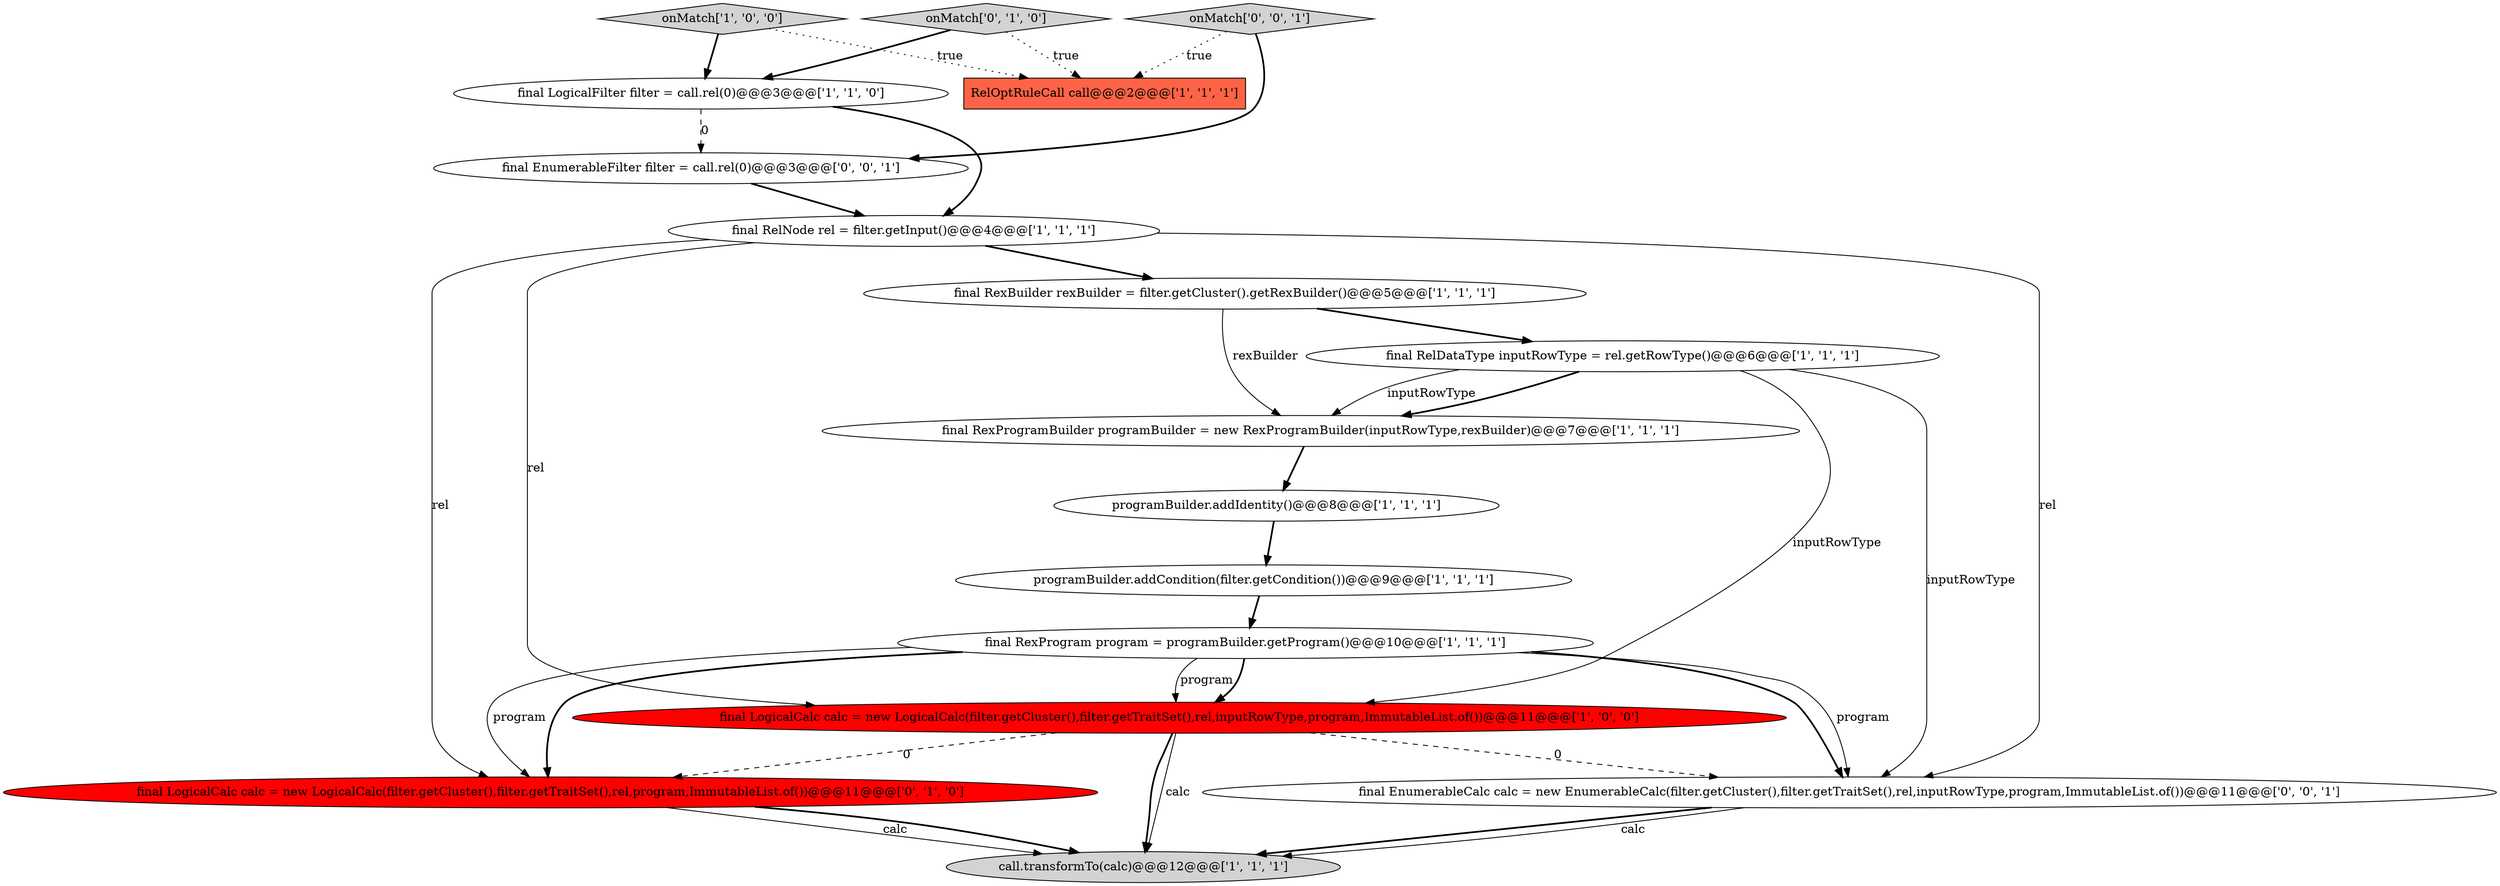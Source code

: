 digraph {
0 [style = filled, label = "programBuilder.addCondition(filter.getCondition())@@@9@@@['1', '1', '1']", fillcolor = white, shape = ellipse image = "AAA0AAABBB1BBB"];
11 [style = filled, label = "final LogicalCalc calc = new LogicalCalc(filter.getCluster(),filter.getTraitSet(),rel,inputRowType,program,ImmutableList.of())@@@11@@@['1', '0', '0']", fillcolor = red, shape = ellipse image = "AAA1AAABBB1BBB"];
15 [style = filled, label = "final EnumerableCalc calc = new EnumerableCalc(filter.getCluster(),filter.getTraitSet(),rel,inputRowType,program,ImmutableList.of())@@@11@@@['0', '0', '1']", fillcolor = white, shape = ellipse image = "AAA0AAABBB3BBB"];
1 [style = filled, label = "final RexProgram program = programBuilder.getProgram()@@@10@@@['1', '1', '1']", fillcolor = white, shape = ellipse image = "AAA0AAABBB1BBB"];
13 [style = filled, label = "final LogicalCalc calc = new LogicalCalc(filter.getCluster(),filter.getTraitSet(),rel,program,ImmutableList.of())@@@11@@@['0', '1', '0']", fillcolor = red, shape = ellipse image = "AAA1AAABBB2BBB"];
4 [style = filled, label = "final RexBuilder rexBuilder = filter.getCluster().getRexBuilder()@@@5@@@['1', '1', '1']", fillcolor = white, shape = ellipse image = "AAA0AAABBB1BBB"];
3 [style = filled, label = "final LogicalFilter filter = call.rel(0)@@@3@@@['1', '1', '0']", fillcolor = white, shape = ellipse image = "AAA0AAABBB1BBB"];
7 [style = filled, label = "final RelDataType inputRowType = rel.getRowType()@@@6@@@['1', '1', '1']", fillcolor = white, shape = ellipse image = "AAA0AAABBB1BBB"];
9 [style = filled, label = "RelOptRuleCall call@@@2@@@['1', '1', '1']", fillcolor = tomato, shape = box image = "AAA0AAABBB1BBB"];
12 [style = filled, label = "onMatch['0', '1', '0']", fillcolor = lightgray, shape = diamond image = "AAA0AAABBB2BBB"];
16 [style = filled, label = "onMatch['0', '0', '1']", fillcolor = lightgray, shape = diamond image = "AAA0AAABBB3BBB"];
2 [style = filled, label = "onMatch['1', '0', '0']", fillcolor = lightgray, shape = diamond image = "AAA0AAABBB1BBB"];
10 [style = filled, label = "final RelNode rel = filter.getInput()@@@4@@@['1', '1', '1']", fillcolor = white, shape = ellipse image = "AAA0AAABBB1BBB"];
14 [style = filled, label = "final EnumerableFilter filter = call.rel(0)@@@3@@@['0', '0', '1']", fillcolor = white, shape = ellipse image = "AAA0AAABBB3BBB"];
5 [style = filled, label = "call.transformTo(calc)@@@12@@@['1', '1', '1']", fillcolor = lightgray, shape = ellipse image = "AAA0AAABBB1BBB"];
8 [style = filled, label = "final RexProgramBuilder programBuilder = new RexProgramBuilder(inputRowType,rexBuilder)@@@7@@@['1', '1', '1']", fillcolor = white, shape = ellipse image = "AAA0AAABBB1BBB"];
6 [style = filled, label = "programBuilder.addIdentity()@@@8@@@['1', '1', '1']", fillcolor = white, shape = ellipse image = "AAA0AAABBB1BBB"];
1->11 [style = solid, label="program"];
16->9 [style = dotted, label="true"];
11->15 [style = dashed, label="0"];
10->15 [style = solid, label="rel"];
1->15 [style = bold, label=""];
2->3 [style = bold, label=""];
7->15 [style = solid, label="inputRowType"];
11->5 [style = solid, label="calc"];
14->10 [style = bold, label=""];
13->5 [style = solid, label="calc"];
8->6 [style = bold, label=""];
6->0 [style = bold, label=""];
10->13 [style = solid, label="rel"];
7->8 [style = bold, label=""];
1->13 [style = bold, label=""];
10->11 [style = solid, label="rel"];
15->5 [style = bold, label=""];
4->7 [style = bold, label=""];
1->11 [style = bold, label=""];
4->8 [style = solid, label="rexBuilder"];
3->10 [style = bold, label=""];
11->5 [style = bold, label=""];
11->13 [style = dashed, label="0"];
1->13 [style = solid, label="program"];
2->9 [style = dotted, label="true"];
15->5 [style = solid, label="calc"];
0->1 [style = bold, label=""];
1->15 [style = solid, label="program"];
13->5 [style = bold, label=""];
10->4 [style = bold, label=""];
16->14 [style = bold, label=""];
12->3 [style = bold, label=""];
7->11 [style = solid, label="inputRowType"];
3->14 [style = dashed, label="0"];
7->8 [style = solid, label="inputRowType"];
12->9 [style = dotted, label="true"];
}
